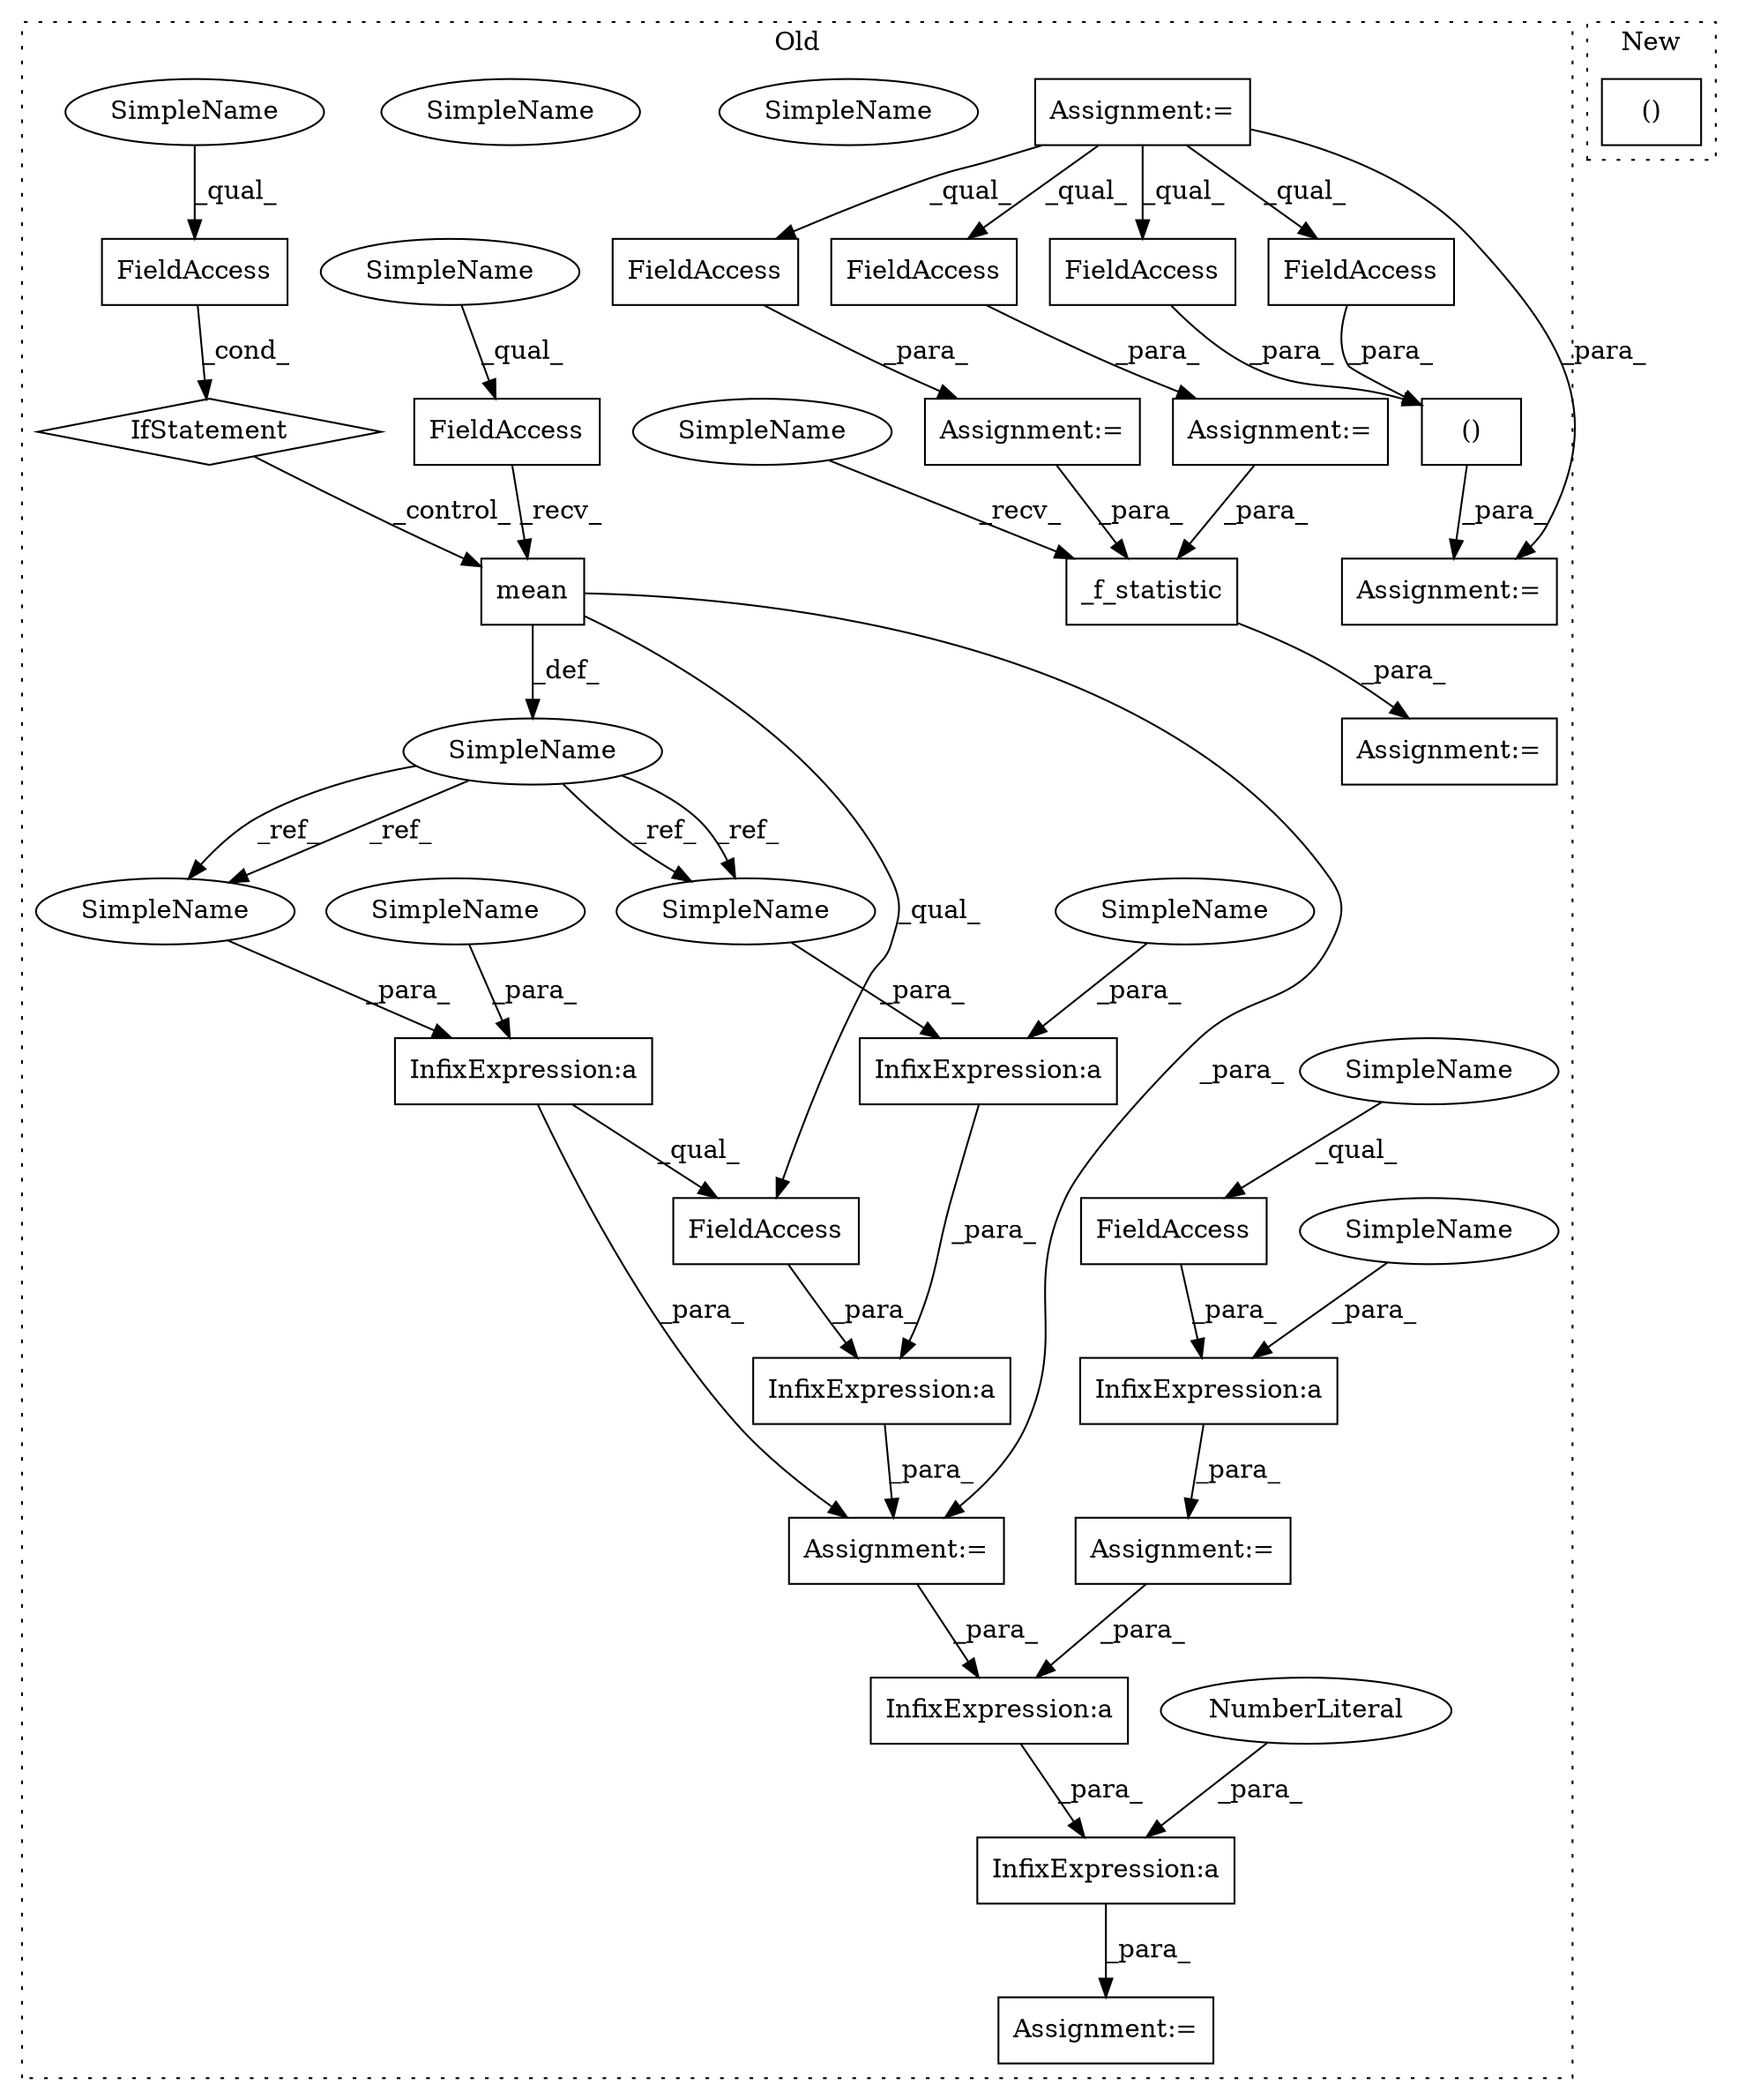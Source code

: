 digraph G {
subgraph cluster0 {
1 [label="_f_statistic" a="32" s="8139,8173" l="13,1" shape="box"];
3 [label="FieldAccess" a="22" s="7972" l="17" shape="box"];
4 [label="FieldAccess" a="22" s="7992" l="10" shape="box"];
5 [label="mean" a="32" s="8003" l="6" shape="box"];
6 [label="InfixExpression:a" a="27" s="8109" l="3" shape="box"];
7 [label="InfixExpression:a" a="27" s="8038" l="3" shape="box"];
8 [label="InfixExpression:a" a="27" s="8063" l="3" shape="box"];
9 [label="InfixExpression:a" a="27" s="8071" l="3" shape="box"];
10 [label="InfixExpression:a" a="27" s="8076" l="3" shape="box"];
11 [label="InfixExpression:a" a="27" s="8094" l="3" shape="box"];
12 [label="NumberLiteral" a="34" s="8093" l="1" shape="ellipse"];
13 [label="FieldAccess" a="22" s="8033" l="5" shape="box"];
14 [label="FieldAccess" a="22" s="8061" l="10" shape="box"];
15 [label="IfStatement" a="25" s="7989" l="3" shape="diamond"];
16 [label="SimpleName" a="42" s="7968" l="2" shape="ellipse"];
17 [label="Assignment:=" a="7" s="7049" l="10" shape="box"];
18 [label="()" a="106" s="7844" l="51" shape="box"];
19 [label="FieldAccess" a="22" s="7913" l="20" shape="box"];
20 [label="FieldAccess" a="22" s="7786" l="17" shape="box"];
21 [label="FieldAccess" a="22" s="7844" l="16" shape="box"];
22 [label="FieldAccess" a="22" s="7873" l="22" shape="box"];
23 [label="Assignment:=" a="7" s="8031" l="1" shape="box"];
24 [label="Assignment:=" a="7" s="7785" l="1" shape="box"];
25 [label="Assignment:=" a="7" s="8059" l="1" shape="box"];
26 [label="Assignment:=" a="7" s="8091" l="1" shape="box"];
27 [label="Assignment:=" a="7" s="7837" l="7" shape="box"];
28 [label="Assignment:=" a="7" s="8133" l="1" shape="box"];
29 [label="Assignment:=" a="7" s="7912" l="1" shape="box"];
30 [label="SimpleName" a="42" s="8066" l="2" shape="ellipse"];
31 [label="SimpleName" a="42" s="8079" l="2" shape="ellipse"];
32 [label="SimpleName" a="42" s="8062" l="1" shape="ellipse"];
33 [label="SimpleName" a="42" s="8075" l="1" shape="ellipse"];
34 [label="SimpleName" a="42" s="8066" l="2" shape="ellipse"];
35 [label="SimpleName" a="42" s="8079" l="2" shape="ellipse"];
36 [label="SimpleName" a="42" s="8041" l="3" shape="ellipse"];
37 [label="SimpleName" a="42" s="8033" l="3" shape="ellipse"];
38 [label="SimpleName" a="42" s="7972" l="4" shape="ellipse"];
39 [label="SimpleName" a="42" s="8134" l="4" shape="ellipse"];
40 [label="SimpleName" a="42" s="7992" l="4" shape="ellipse"];
label = "Old";
style="dotted";
}
subgraph cluster1 {
2 [label="()" a="106" s="8153" l="133" shape="box"];
label = "New";
style="dotted";
}
1 -> 28 [label="_para_"];
3 -> 15 [label="_cond_"];
4 -> 5 [label="_recv_"];
5 -> 14 [label="_qual_"];
5 -> 25 [label="_para_"];
5 -> 16 [label="_def_"];
6 -> 11 [label="_para_"];
7 -> 23 [label="_para_"];
8 -> 14 [label="_qual_"];
8 -> 25 [label="_para_"];
9 -> 25 [label="_para_"];
10 -> 9 [label="_para_"];
11 -> 26 [label="_para_"];
12 -> 11 [label="_para_"];
13 -> 7 [label="_para_"];
14 -> 9 [label="_para_"];
15 -> 5 [label="_control_"];
16 -> 34 [label="_ref_"];
16 -> 34 [label="_ref_"];
16 -> 35 [label="_ref_"];
16 -> 35 [label="_ref_"];
17 -> 22 [label="_qual_"];
17 -> 27 [label="_para_"];
17 -> 19 [label="_qual_"];
17 -> 21 [label="_qual_"];
17 -> 20 [label="_qual_"];
18 -> 27 [label="_para_"];
19 -> 29 [label="_para_"];
20 -> 24 [label="_para_"];
21 -> 18 [label="_para_"];
22 -> 18 [label="_para_"];
23 -> 6 [label="_para_"];
24 -> 1 [label="_para_"];
25 -> 6 [label="_para_"];
29 -> 1 [label="_para_"];
32 -> 8 [label="_para_"];
33 -> 10 [label="_para_"];
34 -> 8 [label="_para_"];
35 -> 10 [label="_para_"];
36 -> 7 [label="_para_"];
37 -> 13 [label="_qual_"];
38 -> 3 [label="_qual_"];
39 -> 1 [label="_recv_"];
40 -> 4 [label="_qual_"];
}